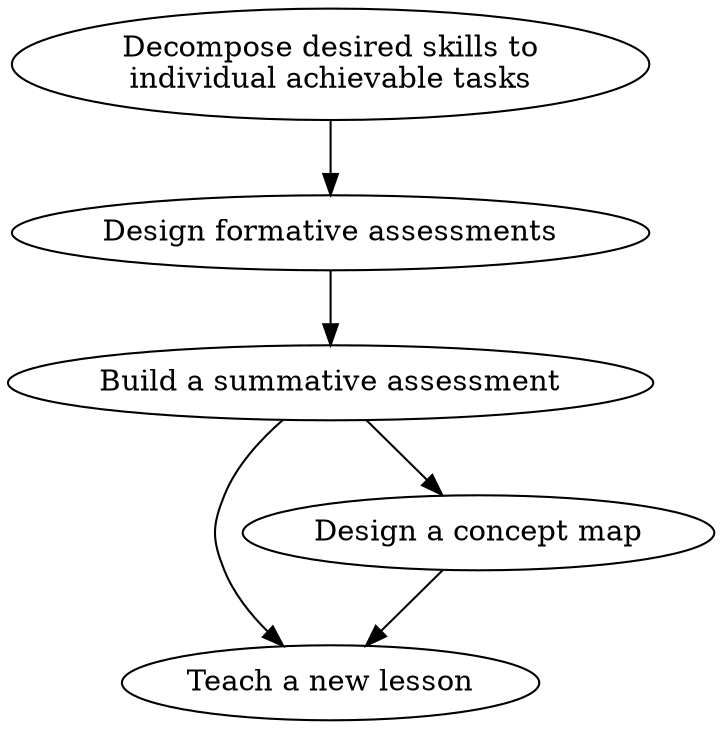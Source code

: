 #Uses graphviz
#circo conceptmap.dot -Tpng > images/conceptMap.png

digraph G {

  "Decompose desired skills to\nindividual achievable tasks"->"Design formative assessments";
  "Design formative assessments"->"Build a summative assessment";
  "Build a summative assessment"->"Teach a new lesson";
  "Build a summative assessment"->"Design a concept map";
  "Design a concept map" ->"Teach a new lesson";
}